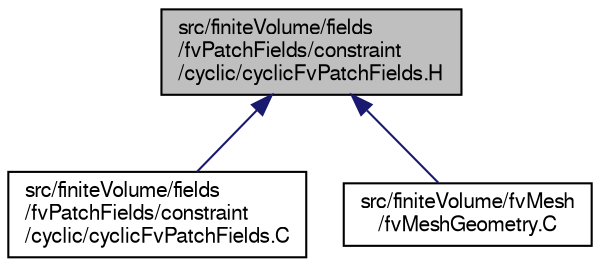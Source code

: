 digraph "src/finiteVolume/fields/fvPatchFields/constraint/cyclic/cyclicFvPatchFields.H"
{
  bgcolor="transparent";
  edge [fontname="FreeSans",fontsize="10",labelfontname="FreeSans",labelfontsize="10"];
  node [fontname="FreeSans",fontsize="10",shape=record];
  Node214 [label="src/finiteVolume/fields\l/fvPatchFields/constraint\l/cyclic/cyclicFvPatchFields.H",height=0.2,width=0.4,color="black", fillcolor="grey75", style="filled", fontcolor="black"];
  Node214 -> Node215 [dir="back",color="midnightblue",fontsize="10",style="solid",fontname="FreeSans"];
  Node215 [label="src/finiteVolume/fields\l/fvPatchFields/constraint\l/cyclic/cyclicFvPatchFields.C",height=0.2,width=0.4,color="black",URL="$a01559.html"];
  Node214 -> Node216 [dir="back",color="midnightblue",fontsize="10",style="solid",fontname="FreeSans"];
  Node216 [label="src/finiteVolume/fvMesh\l/fvMeshGeometry.C",height=0.2,width=0.4,color="black",URL="$a03536.html"];
}
